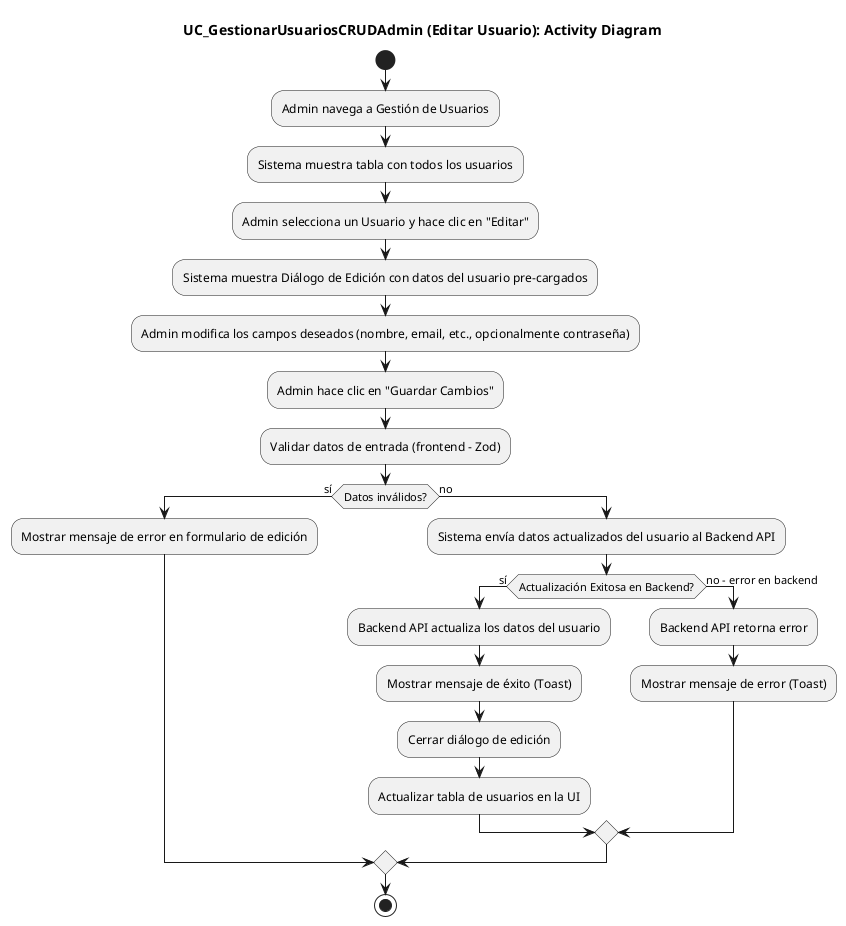 @startuml
title UC_GestionarUsuariosCRUDAdmin (Editar Usuario): Activity Diagram

start
:Admin navega a Gestión de Usuarios;
:Sistema muestra tabla con todos los usuarios;
:Admin selecciona un Usuario y hace clic en "Editar";
:Sistema muestra Diálogo de Edición con datos del usuario pre-cargados;
:Admin modifica los campos deseados (nombre, email, etc., opcionalmente contraseña);
:Admin hace clic en "Guardar Cambios";
:Validar datos de entrada (frontend - Zod);
if (Datos inválidos?) then (sí)
  :Mostrar mensaje de error en formulario de edición;
else (no)
  :Sistema envía datos actualizados del usuario al Backend API;
  if (Actualización Exitosa en Backend?) then (sí)
    :Backend API actualiza los datos del usuario;
    :Mostrar mensaje de éxito (Toast);
    :Cerrar diálogo de edición;
    :Actualizar tabla de usuarios en la UI;
  else (no - error en backend)
    :Backend API retorna error;
    :Mostrar mensaje de error (Toast);
  endif
endif
stop
@enduml